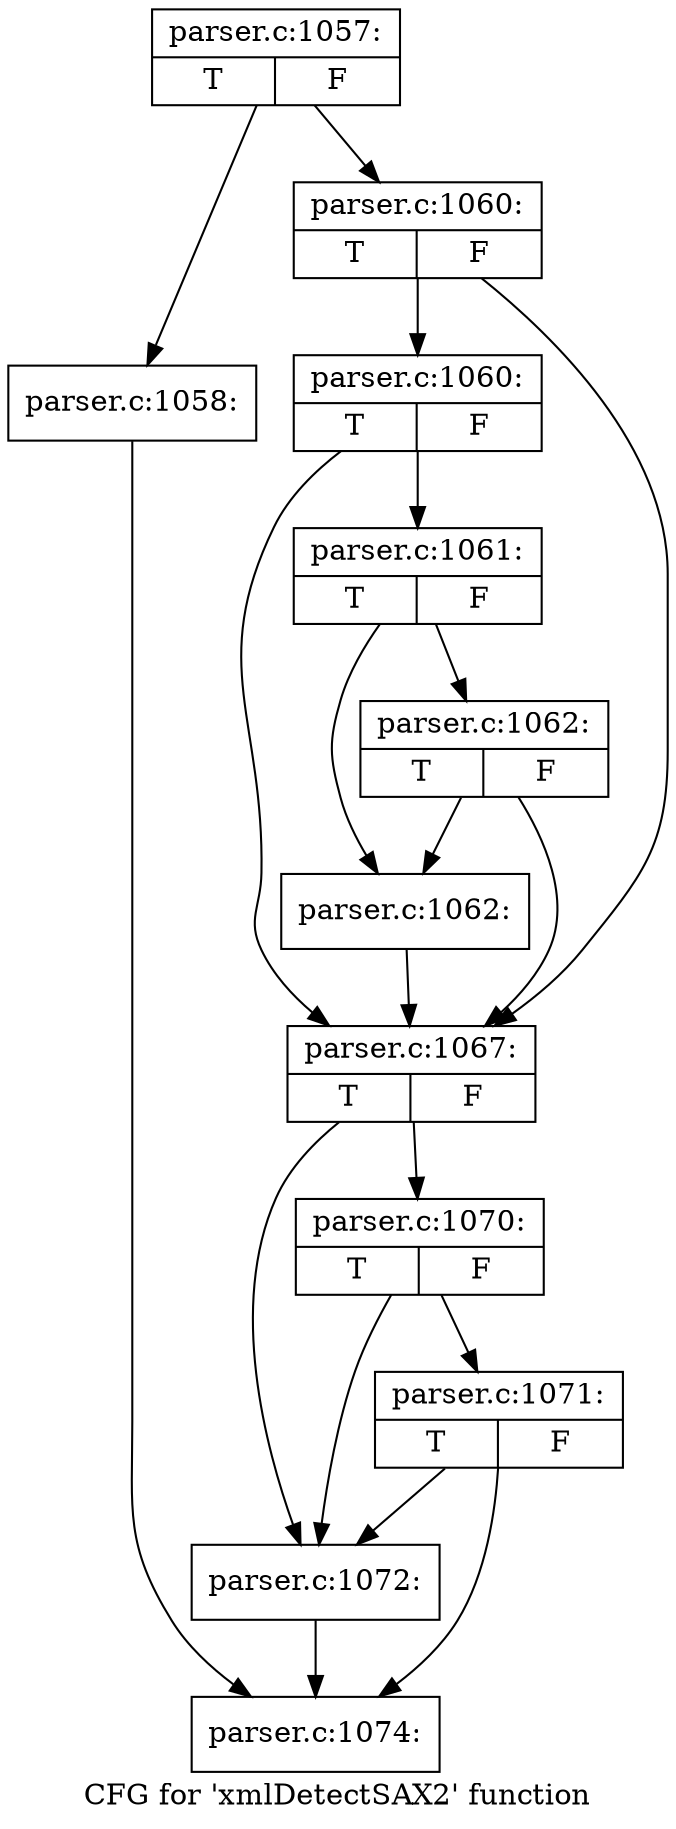 digraph "CFG for 'xmlDetectSAX2' function" {
	label="CFG for 'xmlDetectSAX2' function";

	Node0x4bc48f0 [shape=record,label="{parser.c:1057:|{<s0>T|<s1>F}}"];
	Node0x4bc48f0 -> Node0x4bc68a0;
	Node0x4bc48f0 -> Node0x4bc68f0;
	Node0x4bc68a0 [shape=record,label="{parser.c:1058:}"];
	Node0x4bc68a0 -> Node0x4bc9620;
	Node0x4bc68f0 [shape=record,label="{parser.c:1060:|{<s0>T|<s1>F}}"];
	Node0x4bc68f0 -> Node0x4b8e6e0;
	Node0x4bc68f0 -> Node0x4b8e610;
	Node0x4b8e6e0 [shape=record,label="{parser.c:1060:|{<s0>T|<s1>F}}"];
	Node0x4b8e6e0 -> Node0x4b8e660;
	Node0x4b8e6e0 -> Node0x4b8e610;
	Node0x4b8e660 [shape=record,label="{parser.c:1061:|{<s0>T|<s1>F}}"];
	Node0x4b8e660 -> Node0x4b8e5c0;
	Node0x4b8e660 -> Node0x4bc7950;
	Node0x4bc7950 [shape=record,label="{parser.c:1062:|{<s0>T|<s1>F}}"];
	Node0x4bc7950 -> Node0x4b8e5c0;
	Node0x4bc7950 -> Node0x4b8e610;
	Node0x4b8e5c0 [shape=record,label="{parser.c:1062:}"];
	Node0x4b8e5c0 -> Node0x4b8e610;
	Node0x4b8e610 [shape=record,label="{parser.c:1067:|{<s0>T|<s1>F}}"];
	Node0x4b8e610 -> Node0x4bc95d0;
	Node0x4b8e610 -> Node0x4bc96f0;
	Node0x4bc96f0 [shape=record,label="{parser.c:1070:|{<s0>T|<s1>F}}"];
	Node0x4bc96f0 -> Node0x4bc95d0;
	Node0x4bc96f0 -> Node0x4bc9670;
	Node0x4bc9670 [shape=record,label="{parser.c:1071:|{<s0>T|<s1>F}}"];
	Node0x4bc9670 -> Node0x4bc95d0;
	Node0x4bc9670 -> Node0x4bc9620;
	Node0x4bc95d0 [shape=record,label="{parser.c:1072:}"];
	Node0x4bc95d0 -> Node0x4bc9620;
	Node0x4bc9620 [shape=record,label="{parser.c:1074:}"];
}
